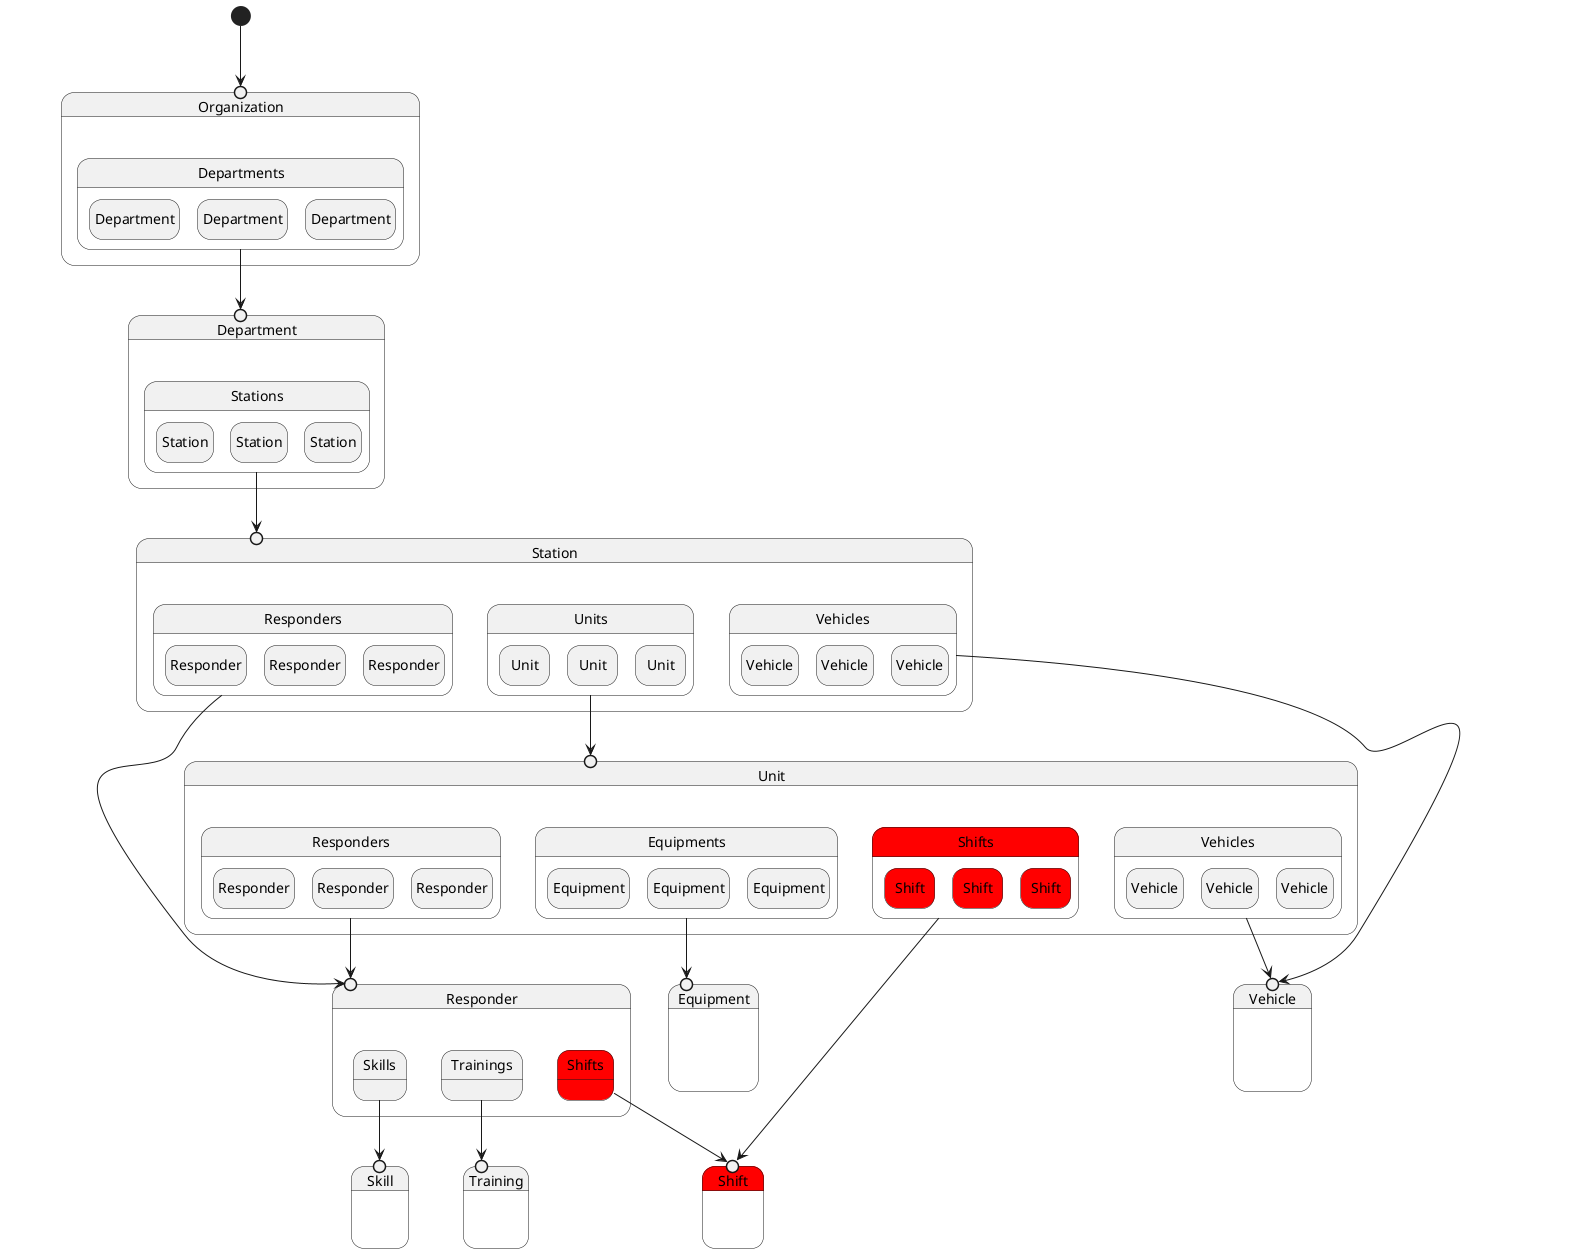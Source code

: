@startuml

hide empty description

state Organization {
  state " " as OrganizationEntry <<entryPoint>>
  state "Departments" as Departments {
    state "Department" as Department1
    state "Department" as Department2
    state "Department" as Department3
  }
}
state Department {
  state " " as DepartmentEntry <<entryPoint>>
  state "Stations" as StationsByDepartment {
    state "Station" as StationByDepartment1
    state "Station" as StationByDepartment2
    state "Station" as StationByDepartment3
  }
}
state Station {
  state " " as StationEntry <<entryPoint>>
  state "Units" as UnitsByStation {
    state "Unit" as UnitByStation1
    state "Unit" as UnitByStation2
    state "Unit" as UnitByStation3
  }
  state "Responders" as RespondersByStation {
    state "Responder" as ResponderByStation1
    state "Responder" as ResponderByStation2
    state "Responder" as ResponderByStation3
  }
  state "Vehicles" as VehiclesByStation {
    state "Vehicle" as VehicleByStation1
    state "Vehicle" as VehicleByStation2
    state "Vehicle" as VehicleByStation3
  }
}
state Unit {
  state " " as UnitEntry <<entryPoint>>
  state "Responders" as RespondersByUnit {
    state "Responder" as ResponderByUnit1
    state "Responder" as ResponderByUnit2
    state "Responder" as ResponderByUnit3
  }
  state "Shifts" as ShiftsByUnit #red {
    state "Shift" as ShiftByUnit1 #red
    state "Shift" as ShiftByUnit2 #red
    state "Shift" as ShiftByUnit3 #red
  }
  state "Vehicles" as VehiclesByUnit {
    state "Vehicle" as VehicleByUnit1
    state "Vehicle" as VehicleByUnit2
    state "Vehicle" as VehicleByUnit3
  }
  state "Equipments" as EquipmentsByUnit {
    state "Equipment" as EquipmentByUnit1
    state "Equipment" as EquipmentByUnit2
    state "Equipment" as EquipmentByUnit3
  }
}
state Responder {
  state " " as ResponderEntry <<entryPoint>>
  state "Shifts" as ShiftsByResponder #red {
  }
  state "Skills" as SkillsByResponder {
  }
  state "Trainings" as TrainingsByResponder {
  }
}
state Vehicle {
  state " " as VehicleEntry <<entryPoint>>
}
state Equipment {
  state " " as EquipmentEntry <<entryPoint>>
}
state Training {
  state " " as TrainingEntry <<entryPoint>>
}
state Skill {
  state " " as SkillEntry <<entryPoint>>
}
state Shift #red{
  state " " as ShiftEntry <<entryPoint>>
}
'state Mission


[*] --> OrganizationEntry

Departments --> DepartmentEntry

StationsByDepartment --> StationEntry

UnitsByStation --> UnitEntry

RespondersByStation --> ResponderEntry
VehiclesByStation --> VehicleEntry

RespondersByUnit --> ResponderEntry
ShiftsByUnit --> ShiftEntry
VehiclesByUnit --> VehicleEntry
EquipmentsByUnit --> EquipmentEntry

ShiftsByResponder --> ShiftEntry
SkillsByResponder --> SkillEntry
TrainingsByResponder --> TrainingEntry

@enduml